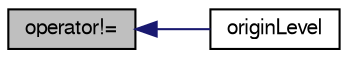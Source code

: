 digraph "operator!="
{
  bgcolor="transparent";
  edge [fontname="FreeSans",fontsize="10",labelfontname="FreeSans",labelfontsize="10"];
  node [fontname="FreeSans",fontsize="10",shape=record];
  rankdir="LR";
  Node884 [label="operator!=",height=0.2,width=0.4,color="black", fillcolor="grey75", style="filled", fontcolor="black"];
  Node884 -> Node885 [dir="back",color="midnightblue",fontsize="10",style="solid",fontname="FreeSans"];
  Node885 [label="originLevel",height=0.2,width=0.4,color="black",URL="$a21686.html#a401e7a24dbc520b869aaa022e8b6ff58"];
}
